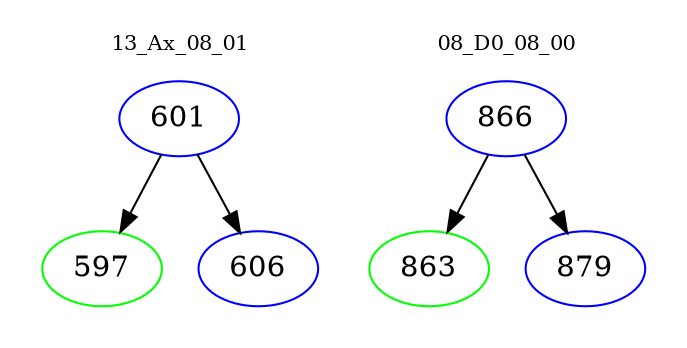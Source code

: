 digraph{
subgraph cluster_0 {
color = white
label = "13_Ax_08_01";
fontsize=10;
T0_601 [label="601", color="blue"]
T0_601 -> T0_597 [color="black"]
T0_597 [label="597", color="green"]
T0_601 -> T0_606 [color="black"]
T0_606 [label="606", color="blue"]
}
subgraph cluster_1 {
color = white
label = "08_D0_08_00";
fontsize=10;
T1_866 [label="866", color="blue"]
T1_866 -> T1_863 [color="black"]
T1_863 [label="863", color="green"]
T1_866 -> T1_879 [color="black"]
T1_879 [label="879", color="blue"]
}
}
